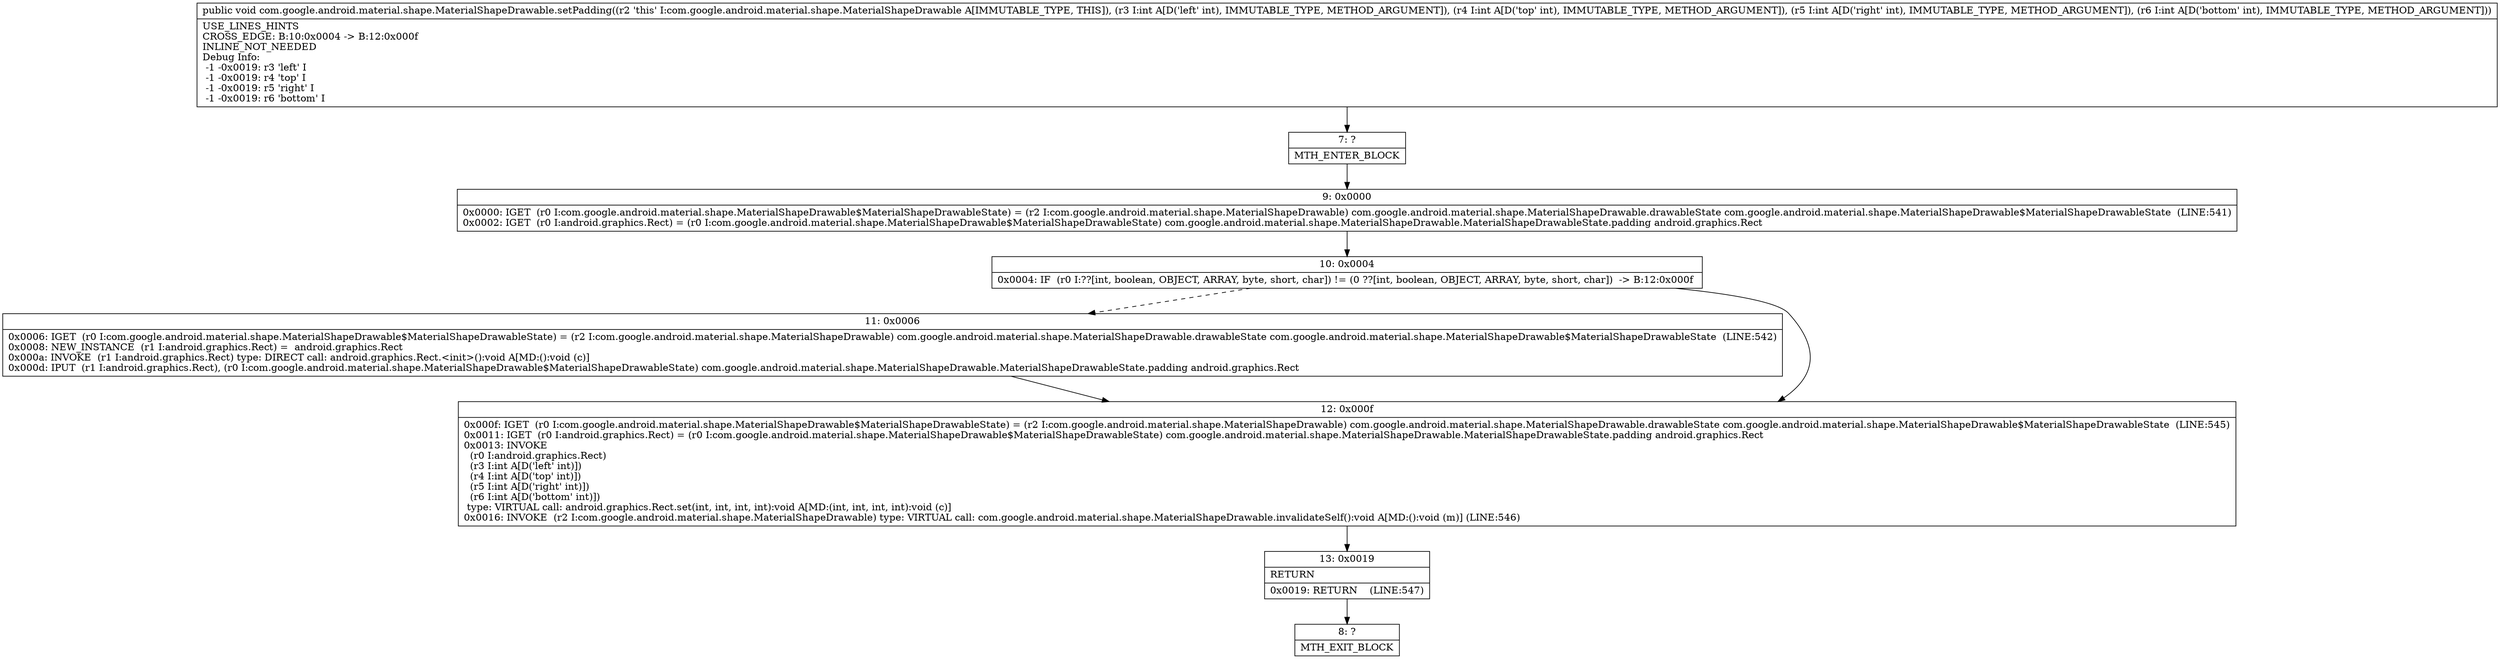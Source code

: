 digraph "CFG forcom.google.android.material.shape.MaterialShapeDrawable.setPadding(IIII)V" {
Node_7 [shape=record,label="{7\:\ ?|MTH_ENTER_BLOCK\l}"];
Node_9 [shape=record,label="{9\:\ 0x0000|0x0000: IGET  (r0 I:com.google.android.material.shape.MaterialShapeDrawable$MaterialShapeDrawableState) = (r2 I:com.google.android.material.shape.MaterialShapeDrawable) com.google.android.material.shape.MaterialShapeDrawable.drawableState com.google.android.material.shape.MaterialShapeDrawable$MaterialShapeDrawableState  (LINE:541)\l0x0002: IGET  (r0 I:android.graphics.Rect) = (r0 I:com.google.android.material.shape.MaterialShapeDrawable$MaterialShapeDrawableState) com.google.android.material.shape.MaterialShapeDrawable.MaterialShapeDrawableState.padding android.graphics.Rect \l}"];
Node_10 [shape=record,label="{10\:\ 0x0004|0x0004: IF  (r0 I:??[int, boolean, OBJECT, ARRAY, byte, short, char]) != (0 ??[int, boolean, OBJECT, ARRAY, byte, short, char])  \-\> B:12:0x000f \l}"];
Node_11 [shape=record,label="{11\:\ 0x0006|0x0006: IGET  (r0 I:com.google.android.material.shape.MaterialShapeDrawable$MaterialShapeDrawableState) = (r2 I:com.google.android.material.shape.MaterialShapeDrawable) com.google.android.material.shape.MaterialShapeDrawable.drawableState com.google.android.material.shape.MaterialShapeDrawable$MaterialShapeDrawableState  (LINE:542)\l0x0008: NEW_INSTANCE  (r1 I:android.graphics.Rect) =  android.graphics.Rect \l0x000a: INVOKE  (r1 I:android.graphics.Rect) type: DIRECT call: android.graphics.Rect.\<init\>():void A[MD:():void (c)]\l0x000d: IPUT  (r1 I:android.graphics.Rect), (r0 I:com.google.android.material.shape.MaterialShapeDrawable$MaterialShapeDrawableState) com.google.android.material.shape.MaterialShapeDrawable.MaterialShapeDrawableState.padding android.graphics.Rect \l}"];
Node_12 [shape=record,label="{12\:\ 0x000f|0x000f: IGET  (r0 I:com.google.android.material.shape.MaterialShapeDrawable$MaterialShapeDrawableState) = (r2 I:com.google.android.material.shape.MaterialShapeDrawable) com.google.android.material.shape.MaterialShapeDrawable.drawableState com.google.android.material.shape.MaterialShapeDrawable$MaterialShapeDrawableState  (LINE:545)\l0x0011: IGET  (r0 I:android.graphics.Rect) = (r0 I:com.google.android.material.shape.MaterialShapeDrawable$MaterialShapeDrawableState) com.google.android.material.shape.MaterialShapeDrawable.MaterialShapeDrawableState.padding android.graphics.Rect \l0x0013: INVOKE  \l  (r0 I:android.graphics.Rect)\l  (r3 I:int A[D('left' int)])\l  (r4 I:int A[D('top' int)])\l  (r5 I:int A[D('right' int)])\l  (r6 I:int A[D('bottom' int)])\l type: VIRTUAL call: android.graphics.Rect.set(int, int, int, int):void A[MD:(int, int, int, int):void (c)]\l0x0016: INVOKE  (r2 I:com.google.android.material.shape.MaterialShapeDrawable) type: VIRTUAL call: com.google.android.material.shape.MaterialShapeDrawable.invalidateSelf():void A[MD:():void (m)] (LINE:546)\l}"];
Node_13 [shape=record,label="{13\:\ 0x0019|RETURN\l|0x0019: RETURN    (LINE:547)\l}"];
Node_8 [shape=record,label="{8\:\ ?|MTH_EXIT_BLOCK\l}"];
MethodNode[shape=record,label="{public void com.google.android.material.shape.MaterialShapeDrawable.setPadding((r2 'this' I:com.google.android.material.shape.MaterialShapeDrawable A[IMMUTABLE_TYPE, THIS]), (r3 I:int A[D('left' int), IMMUTABLE_TYPE, METHOD_ARGUMENT]), (r4 I:int A[D('top' int), IMMUTABLE_TYPE, METHOD_ARGUMENT]), (r5 I:int A[D('right' int), IMMUTABLE_TYPE, METHOD_ARGUMENT]), (r6 I:int A[D('bottom' int), IMMUTABLE_TYPE, METHOD_ARGUMENT]))  | USE_LINES_HINTS\lCROSS_EDGE: B:10:0x0004 \-\> B:12:0x000f\lINLINE_NOT_NEEDED\lDebug Info:\l  \-1 \-0x0019: r3 'left' I\l  \-1 \-0x0019: r4 'top' I\l  \-1 \-0x0019: r5 'right' I\l  \-1 \-0x0019: r6 'bottom' I\l}"];
MethodNode -> Node_7;Node_7 -> Node_9;
Node_9 -> Node_10;
Node_10 -> Node_11[style=dashed];
Node_10 -> Node_12;
Node_11 -> Node_12;
Node_12 -> Node_13;
Node_13 -> Node_8;
}

